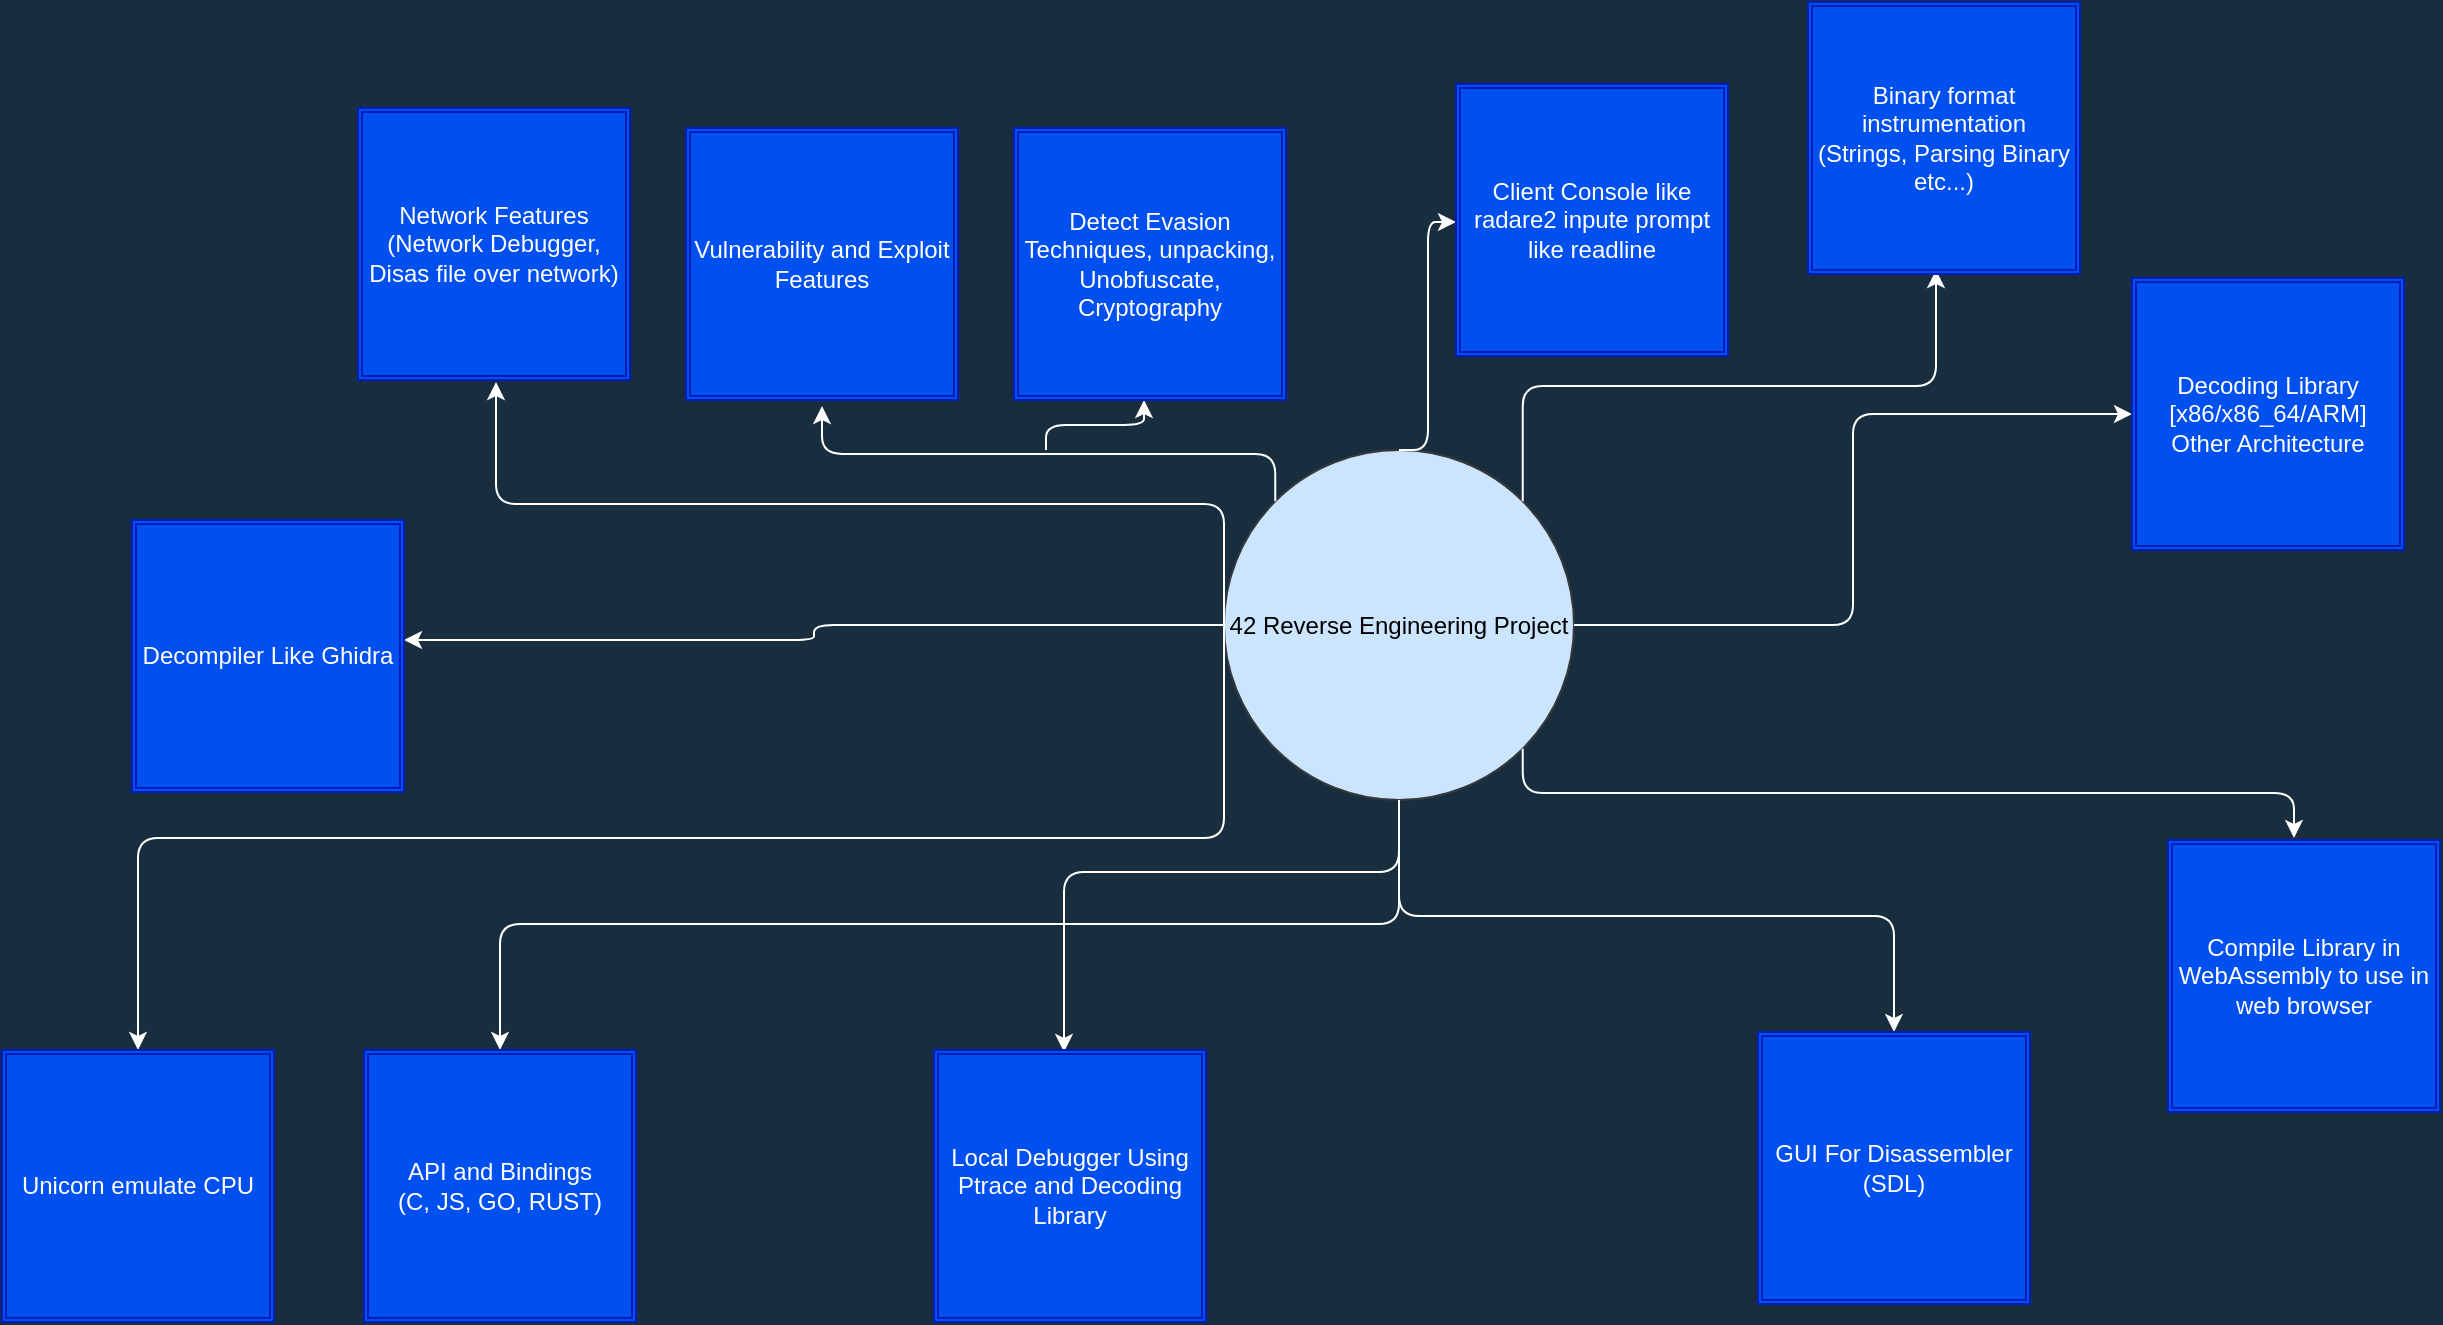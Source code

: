 <mxfile version="20.0.1" type="github">
  <diagram id="C5RBs43oDa-KdzZeNtuy" name="Page-1">
    <mxGraphModel dx="1822" dy="825" grid="0" gridSize="18" guides="1" tooltips="1" connect="1" arrows="1" fold="1" page="0" pageScale="1" pageWidth="827" pageHeight="1169" background="#182E3E" math="0" shadow="0">
      <root>
        <mxCell id="WIyWlLk6GJQsqaUBKTNV-0" />
        <mxCell id="WIyWlLk6GJQsqaUBKTNV-1" parent="WIyWlLk6GJQsqaUBKTNV-0" />
        <mxCell id="5GM8z4mOyGDel2PGZHQb-1" value="42 Reverse Engineering Project" style="ellipse;whiteSpace=wrap;html=1;aspect=fixed;rounded=0;sketch=0;strokeColor=#36393d;fillColor=#cce5ff;" vertex="1" parent="WIyWlLk6GJQsqaUBKTNV-1">
          <mxGeometry x="228" y="621" width="175" height="175" as="geometry" />
        </mxCell>
        <mxCell id="5GM8z4mOyGDel2PGZHQb-2" value="" style="edgeStyle=elbowEdgeStyle;elbow=horizontal;endArrow=classic;html=1;rounded=1;sketch=0;fontColor=#FFFFFF;strokeColor=#FFFFFF;curved=0;exitX=1;exitY=0.5;exitDx=0;exitDy=0;" edge="1" parent="WIyWlLk6GJQsqaUBKTNV-1" source="5GM8z4mOyGDel2PGZHQb-1" target="5GM8z4mOyGDel2PGZHQb-6">
          <mxGeometry width="50" height="50" relative="1" as="geometry">
            <mxPoint x="439" y="822" as="sourcePoint" />
            <mxPoint x="527" y="813" as="targetPoint" />
          </mxGeometry>
        </mxCell>
        <mxCell id="5GM8z4mOyGDel2PGZHQb-6" value="Decoding Library [x86/x86_64/ARM]&lt;br&gt;Other Architecture" style="shape=ext;double=1;whiteSpace=wrap;html=1;aspect=fixed;rounded=0;sketch=0;fontColor=#ffffff;strokeColor=#001DBC;fillColor=#0050ef;glass=0;shadow=0;labelBorderColor=none;labelBackgroundColor=none;" vertex="1" parent="WIyWlLk6GJQsqaUBKTNV-1">
          <mxGeometry x="682" y="535" width="136" height="136" as="geometry" />
        </mxCell>
        <mxCell id="5GM8z4mOyGDel2PGZHQb-7" value="" style="edgeStyle=elbowEdgeStyle;elbow=vertical;endArrow=classic;html=1;rounded=1;sketch=0;fontColor=#FFFFFF;strokeColor=#FFFFFF;curved=0;entryX=0.5;entryY=0;entryDx=0;entryDy=0;" edge="1" parent="WIyWlLk6GJQsqaUBKTNV-1" source="5GM8z4mOyGDel2PGZHQb-1" target="5GM8z4mOyGDel2PGZHQb-8">
          <mxGeometry width="50" height="50" relative="1" as="geometry">
            <mxPoint x="314" y="886" as="sourcePoint" />
            <mxPoint x="560" y="880" as="targetPoint" />
          </mxGeometry>
        </mxCell>
        <mxCell id="5GM8z4mOyGDel2PGZHQb-8" value="GUI For Disassembler&lt;br&gt;(SDL)" style="shape=ext;double=1;whiteSpace=wrap;html=1;aspect=fixed;rounded=0;sketch=0;fontColor=#ffffff;strokeColor=#001DBC;fillColor=#0050ef;glass=0;shadow=0;labelBorderColor=none;labelBackgroundColor=none;" vertex="1" parent="WIyWlLk6GJQsqaUBKTNV-1">
          <mxGeometry x="495" y="912" width="136" height="136" as="geometry" />
        </mxCell>
        <mxCell id="5GM8z4mOyGDel2PGZHQb-11" value="" style="edgeStyle=elbowEdgeStyle;elbow=vertical;endArrow=classic;html=1;rounded=1;sketch=0;fontColor=#FFFFFF;strokeColor=#FFFFFF;curved=0;exitX=0.5;exitY=1;exitDx=0;exitDy=0;entryX=0.5;entryY=0;entryDx=0;entryDy=0;" edge="1" parent="WIyWlLk6GJQsqaUBKTNV-1" source="5GM8z4mOyGDel2PGZHQb-1" target="5GM8z4mOyGDel2PGZHQb-14">
          <mxGeometry width="50" height="50" relative="1" as="geometry">
            <mxPoint x="139" y="796" as="sourcePoint" />
            <mxPoint x="175" y="731" as="targetPoint" />
            <Array as="points">
              <mxPoint x="94" y="858" />
              <mxPoint x="-133" y="813" />
            </Array>
          </mxGeometry>
        </mxCell>
        <mxCell id="5GM8z4mOyGDel2PGZHQb-12" value="" style="edgeStyle=elbowEdgeStyle;elbow=vertical;endArrow=classic;html=1;rounded=1;sketch=0;fontColor=#FFFFFF;strokeColor=#FFFFFF;curved=0;exitX=0.5;exitY=1;exitDx=0;exitDy=0;" edge="1" parent="WIyWlLk6GJQsqaUBKTNV-1" source="5GM8z4mOyGDel2PGZHQb-1">
          <mxGeometry width="50" height="50" relative="1" as="geometry">
            <mxPoint x="92" y="829" as="sourcePoint" />
            <mxPoint x="148" y="922" as="targetPoint" />
            <Array as="points">
              <mxPoint x="-10" y="832" />
            </Array>
          </mxGeometry>
        </mxCell>
        <mxCell id="5GM8z4mOyGDel2PGZHQb-13" value="Local Debugger Using&lt;br&gt;Ptrace and Decoding Library" style="shape=ext;double=1;whiteSpace=wrap;html=1;aspect=fixed;rounded=0;sketch=0;fontColor=#ffffff;strokeColor=#001DBC;fillColor=#0050ef;glass=0;shadow=0;labelBorderColor=none;labelBackgroundColor=none;" vertex="1" parent="WIyWlLk6GJQsqaUBKTNV-1">
          <mxGeometry x="83" y="921" width="136" height="136" as="geometry" />
        </mxCell>
        <mxCell id="5GM8z4mOyGDel2PGZHQb-14" value="API and Bindings&lt;br&gt;(C, JS, GO, RUST)" style="shape=ext;double=1;whiteSpace=wrap;html=1;aspect=fixed;rounded=0;sketch=0;fontColor=#ffffff;strokeColor=#001DBC;fillColor=#0050ef;glass=0;shadow=0;labelBorderColor=none;labelBackgroundColor=none;" vertex="1" parent="WIyWlLk6GJQsqaUBKTNV-1">
          <mxGeometry x="-202" y="921" width="136" height="136" as="geometry" />
        </mxCell>
        <mxCell id="5GM8z4mOyGDel2PGZHQb-16" value="" style="edgeStyle=elbowEdgeStyle;elbow=vertical;endArrow=classic;html=1;rounded=1;sketch=0;fontColor=#FFFFFF;strokeColor=#FFFFFF;curved=0;exitX=0;exitY=0.5;exitDx=0;exitDy=0;" edge="1" parent="WIyWlLk6GJQsqaUBKTNV-1" source="5GM8z4mOyGDel2PGZHQb-1">
          <mxGeometry width="50" height="50" relative="1" as="geometry">
            <mxPoint x="47" y="735" as="sourcePoint" />
            <mxPoint x="-136" y="587" as="targetPoint" />
          </mxGeometry>
        </mxCell>
        <mxCell id="5GM8z4mOyGDel2PGZHQb-17" value="Network Features (Network Debugger, Disas file over network)" style="shape=ext;double=1;whiteSpace=wrap;html=1;aspect=fixed;rounded=0;sketch=0;fontColor=#ffffff;strokeColor=#001DBC;fillColor=#0050ef;glass=0;shadow=0;labelBorderColor=none;labelBackgroundColor=none;" vertex="1" parent="WIyWlLk6GJQsqaUBKTNV-1">
          <mxGeometry x="-205" y="450" width="136" height="136" as="geometry" />
        </mxCell>
        <mxCell id="5GM8z4mOyGDel2PGZHQb-18" value="" style="edgeStyle=elbowEdgeStyle;elbow=vertical;endArrow=classic;html=1;rounded=1;sketch=0;fontColor=#FFFFFF;strokeColor=#FFFFFF;curved=0;exitX=0;exitY=0;exitDx=0;exitDy=0;" edge="1" parent="WIyWlLk6GJQsqaUBKTNV-1" source="5GM8z4mOyGDel2PGZHQb-1">
          <mxGeometry width="50" height="50" relative="1" as="geometry">
            <mxPoint x="247" y="576" as="sourcePoint" />
            <mxPoint x="27" y="599" as="targetPoint" />
          </mxGeometry>
        </mxCell>
        <mxCell id="5GM8z4mOyGDel2PGZHQb-20" value="Vulnerability and Exploit Features" style="shape=ext;double=1;whiteSpace=wrap;html=1;aspect=fixed;rounded=0;sketch=0;fontColor=#ffffff;strokeColor=#001DBC;fillColor=#0050ef;glass=0;shadow=0;labelBorderColor=none;labelBackgroundColor=none;" vertex="1" parent="WIyWlLk6GJQsqaUBKTNV-1">
          <mxGeometry x="-41" y="460" width="136" height="136" as="geometry" />
        </mxCell>
        <mxCell id="5GM8z4mOyGDel2PGZHQb-21" value="" style="edgeStyle=elbowEdgeStyle;elbow=vertical;endArrow=classic;html=1;rounded=1;sketch=0;fontColor=#FFFFFF;strokeColor=#FFFFFF;curved=0;" edge="1" parent="WIyWlLk6GJQsqaUBKTNV-1">
          <mxGeometry width="50" height="50" relative="1" as="geometry">
            <mxPoint x="139" y="621" as="sourcePoint" />
            <mxPoint x="188" y="596" as="targetPoint" />
          </mxGeometry>
        </mxCell>
        <mxCell id="5GM8z4mOyGDel2PGZHQb-22" value="Detect Evasion Techniques, unpacking, Unobfuscate, Cryptography" style="shape=ext;double=1;whiteSpace=wrap;html=1;aspect=fixed;rounded=0;sketch=0;fontColor=#ffffff;strokeColor=#001DBC;fillColor=#0050ef;glass=0;shadow=0;labelBorderColor=none;labelBackgroundColor=none;" vertex="1" parent="WIyWlLk6GJQsqaUBKTNV-1">
          <mxGeometry x="123" y="460" width="136" height="136" as="geometry" />
        </mxCell>
        <mxCell id="5GM8z4mOyGDel2PGZHQb-23" value="" style="edgeStyle=elbowEdgeStyle;elbow=horizontal;endArrow=classic;html=1;rounded=1;sketch=0;fontColor=#FFFFFF;strokeColor=#FFFFFF;curved=0;exitX=0.5;exitY=0;exitDx=0;exitDy=0;" edge="1" parent="WIyWlLk6GJQsqaUBKTNV-1" source="5GM8z4mOyGDel2PGZHQb-1">
          <mxGeometry width="50" height="50" relative="1" as="geometry">
            <mxPoint x="322" y="589" as="sourcePoint" />
            <mxPoint x="344" y="507" as="targetPoint" />
          </mxGeometry>
        </mxCell>
        <mxCell id="5GM8z4mOyGDel2PGZHQb-24" value="Client Console like radare2 inpute prompt like readline" style="shape=ext;double=1;whiteSpace=wrap;html=1;aspect=fixed;rounded=0;sketch=0;fontColor=#ffffff;strokeColor=#001DBC;fillColor=#0050ef;glass=0;shadow=0;labelBorderColor=none;labelBackgroundColor=none;" vertex="1" parent="WIyWlLk6GJQsqaUBKTNV-1">
          <mxGeometry x="344" y="438" width="136" height="136" as="geometry" />
        </mxCell>
        <mxCell id="5GM8z4mOyGDel2PGZHQb-25" value="" style="edgeStyle=elbowEdgeStyle;elbow=horizontal;endArrow=classic;html=1;rounded=1;sketch=0;fontColor=#FFFFFF;strokeColor=#FFFFFF;curved=0;entryX=1;entryY=0.441;entryDx=0;entryDy=0;entryPerimeter=0;" edge="1" parent="WIyWlLk6GJQsqaUBKTNV-1" source="5GM8z4mOyGDel2PGZHQb-1" target="5GM8z4mOyGDel2PGZHQb-26">
          <mxGeometry width="50" height="50" relative="1" as="geometry">
            <mxPoint x="-110" y="742" as="sourcePoint" />
            <mxPoint x="158" y="696" as="targetPoint" />
          </mxGeometry>
        </mxCell>
        <mxCell id="5GM8z4mOyGDel2PGZHQb-26" value="Decompiler Like Ghidra" style="shape=ext;double=1;whiteSpace=wrap;html=1;aspect=fixed;rounded=0;sketch=0;fontColor=#ffffff;strokeColor=#001DBC;fillColor=#0050ef;glass=0;shadow=0;labelBorderColor=none;labelBackgroundColor=none;" vertex="1" parent="WIyWlLk6GJQsqaUBKTNV-1">
          <mxGeometry x="-318" y="656" width="136" height="136" as="geometry" />
        </mxCell>
        <mxCell id="5GM8z4mOyGDel2PGZHQb-27" value="" style="edgeStyle=elbowEdgeStyle;elbow=vertical;endArrow=classic;html=1;rounded=1;sketch=0;fontColor=#FFFFFF;strokeColor=#FFFFFF;curved=0;exitX=1;exitY=1;exitDx=0;exitDy=0;" edge="1" parent="WIyWlLk6GJQsqaUBKTNV-1" source="5GM8z4mOyGDel2PGZHQb-1">
          <mxGeometry width="50" height="50" relative="1" as="geometry">
            <mxPoint x="600" y="799" as="sourcePoint" />
            <mxPoint x="763" y="815" as="targetPoint" />
          </mxGeometry>
        </mxCell>
        <mxCell id="5GM8z4mOyGDel2PGZHQb-28" value="Compile Library in WebAssembly to use in web browser" style="shape=ext;double=1;whiteSpace=wrap;html=1;aspect=fixed;rounded=0;sketch=0;fontColor=#ffffff;strokeColor=#001DBC;fillColor=#0050ef;glass=0;shadow=0;labelBorderColor=none;labelBackgroundColor=none;" vertex="1" parent="WIyWlLk6GJQsqaUBKTNV-1">
          <mxGeometry x="700" y="816" width="136" height="136" as="geometry" />
        </mxCell>
        <mxCell id="5GM8z4mOyGDel2PGZHQb-29" value="" style="edgeStyle=elbowEdgeStyle;elbow=vertical;endArrow=classic;html=1;rounded=1;sketch=0;fontColor=#FFFFFF;strokeColor=#FFFFFF;curved=0;exitX=1;exitY=0;exitDx=0;exitDy=0;" edge="1" parent="WIyWlLk6GJQsqaUBKTNV-1" source="5GM8z4mOyGDel2PGZHQb-1">
          <mxGeometry width="50" height="50" relative="1" as="geometry">
            <mxPoint x="399" y="661" as="sourcePoint" />
            <mxPoint x="584" y="531" as="targetPoint" />
          </mxGeometry>
        </mxCell>
        <mxCell id="5GM8z4mOyGDel2PGZHQb-30" value="Binary format instrumentation (Strings, Parsing Binary etc...)" style="shape=ext;double=1;whiteSpace=wrap;html=1;aspect=fixed;rounded=0;sketch=0;fontColor=#ffffff;strokeColor=#001DBC;fillColor=#0050ef;glass=0;shadow=0;labelBorderColor=none;labelBackgroundColor=none;" vertex="1" parent="WIyWlLk6GJQsqaUBKTNV-1">
          <mxGeometry x="520" y="397" width="136" height="136" as="geometry" />
        </mxCell>
        <mxCell id="5GM8z4mOyGDel2PGZHQb-31" value="" style="edgeStyle=elbowEdgeStyle;elbow=vertical;endArrow=classic;html=1;rounded=1;sketch=0;fontColor=#FFFFFF;strokeColor=#FFFFFF;curved=0;exitX=0;exitY=0.5;exitDx=0;exitDy=0;" edge="1" parent="WIyWlLk6GJQsqaUBKTNV-1" source="5GM8z4mOyGDel2PGZHQb-1" target="5GM8z4mOyGDel2PGZHQb-32">
          <mxGeometry width="50" height="50" relative="1" as="geometry">
            <mxPoint x="439" y="776" as="sourcePoint" />
            <mxPoint x="-80" y="779" as="targetPoint" />
          </mxGeometry>
        </mxCell>
        <mxCell id="5GM8z4mOyGDel2PGZHQb-32" value="Unicorn emulate CPU" style="shape=ext;double=1;whiteSpace=wrap;html=1;aspect=fixed;rounded=0;sketch=0;fontColor=#ffffff;strokeColor=#001DBC;fillColor=#0050ef;glass=0;shadow=0;labelBorderColor=none;labelBackgroundColor=none;" vertex="1" parent="WIyWlLk6GJQsqaUBKTNV-1">
          <mxGeometry x="-383" y="921" width="136" height="136" as="geometry" />
        </mxCell>
      </root>
    </mxGraphModel>
  </diagram>
</mxfile>
